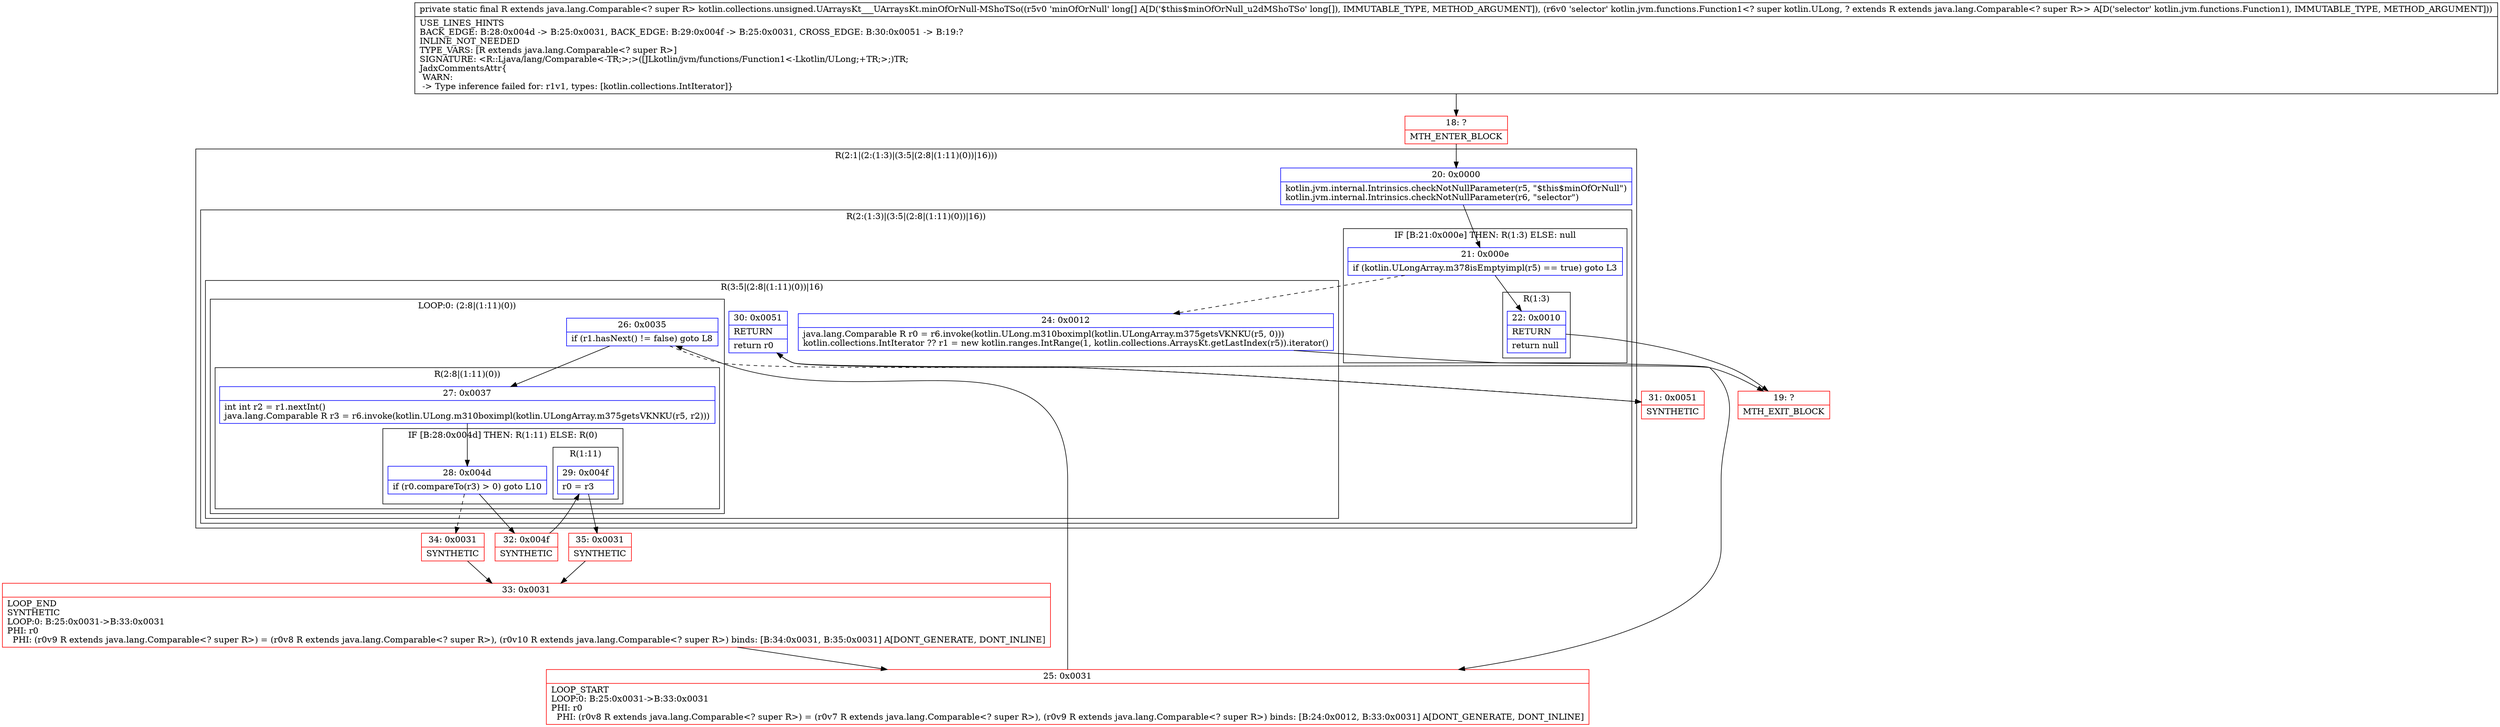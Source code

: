 digraph "CFG forkotlin.collections.unsigned.UArraysKt___UArraysKt.minOfOrNull\-MShoTSo([JLkotlin\/jvm\/functions\/Function1;)Ljava\/lang\/Comparable;" {
subgraph cluster_Region_787138870 {
label = "R(2:1|(2:(1:3)|(3:5|(2:8|(1:11)(0))|16)))";
node [shape=record,color=blue];
Node_20 [shape=record,label="{20\:\ 0x0000|kotlin.jvm.internal.Intrinsics.checkNotNullParameter(r5, \"$this$minOfOrNull\")\lkotlin.jvm.internal.Intrinsics.checkNotNullParameter(r6, \"selector\")\l}"];
subgraph cluster_Region_1147330563 {
label = "R(2:(1:3)|(3:5|(2:8|(1:11)(0))|16))";
node [shape=record,color=blue];
subgraph cluster_IfRegion_573945197 {
label = "IF [B:21:0x000e] THEN: R(1:3) ELSE: null";
node [shape=record,color=blue];
Node_21 [shape=record,label="{21\:\ 0x000e|if (kotlin.ULongArray.m378isEmptyimpl(r5) == true) goto L3\l}"];
subgraph cluster_Region_440615791 {
label = "R(1:3)";
node [shape=record,color=blue];
Node_22 [shape=record,label="{22\:\ 0x0010|RETURN\l|return null\l}"];
}
}
subgraph cluster_Region_1575530469 {
label = "R(3:5|(2:8|(1:11)(0))|16)";
node [shape=record,color=blue];
Node_24 [shape=record,label="{24\:\ 0x0012|java.lang.Comparable R r0 = r6.invoke(kotlin.ULong.m310boximpl(kotlin.ULongArray.m375getsVKNKU(r5, 0)))\lkotlin.collections.IntIterator ?? r1 = new kotlin.ranges.IntRange(1, kotlin.collections.ArraysKt.getLastIndex(r5)).iterator()\l}"];
subgraph cluster_LoopRegion_1198458049 {
label = "LOOP:0: (2:8|(1:11)(0))";
node [shape=record,color=blue];
Node_26 [shape=record,label="{26\:\ 0x0035|if (r1.hasNext() != false) goto L8\l}"];
subgraph cluster_Region_1608522830 {
label = "R(2:8|(1:11)(0))";
node [shape=record,color=blue];
Node_27 [shape=record,label="{27\:\ 0x0037|int int r2 = r1.nextInt()\ljava.lang.Comparable R r3 = r6.invoke(kotlin.ULong.m310boximpl(kotlin.ULongArray.m375getsVKNKU(r5, r2)))\l}"];
subgraph cluster_IfRegion_326061895 {
label = "IF [B:28:0x004d] THEN: R(1:11) ELSE: R(0)";
node [shape=record,color=blue];
Node_28 [shape=record,label="{28\:\ 0x004d|if (r0.compareTo(r3) \> 0) goto L10\l}"];
subgraph cluster_Region_1614013841 {
label = "R(1:11)";
node [shape=record,color=blue];
Node_29 [shape=record,label="{29\:\ 0x004f|r0 = r3\l}"];
}
subgraph cluster_Region_1654164072 {
label = "R(0)";
node [shape=record,color=blue];
}
}
}
}
Node_30 [shape=record,label="{30\:\ 0x0051|RETURN\l|return r0\l}"];
}
}
}
Node_18 [shape=record,color=red,label="{18\:\ ?|MTH_ENTER_BLOCK\l}"];
Node_19 [shape=record,color=red,label="{19\:\ ?|MTH_EXIT_BLOCK\l}"];
Node_25 [shape=record,color=red,label="{25\:\ 0x0031|LOOP_START\lLOOP:0: B:25:0x0031\-\>B:33:0x0031\lPHI: r0 \l  PHI: (r0v8 R extends java.lang.Comparable\<? super R\>) = (r0v7 R extends java.lang.Comparable\<? super R\>), (r0v9 R extends java.lang.Comparable\<? super R\>) binds: [B:24:0x0012, B:33:0x0031] A[DONT_GENERATE, DONT_INLINE]\l}"];
Node_32 [shape=record,color=red,label="{32\:\ 0x004f|SYNTHETIC\l}"];
Node_35 [shape=record,color=red,label="{35\:\ 0x0031|SYNTHETIC\l}"];
Node_33 [shape=record,color=red,label="{33\:\ 0x0031|LOOP_END\lSYNTHETIC\lLOOP:0: B:25:0x0031\-\>B:33:0x0031\lPHI: r0 \l  PHI: (r0v9 R extends java.lang.Comparable\<? super R\>) = (r0v8 R extends java.lang.Comparable\<? super R\>), (r0v10 R extends java.lang.Comparable\<? super R\>) binds: [B:34:0x0031, B:35:0x0031] A[DONT_GENERATE, DONT_INLINE]\l}"];
Node_34 [shape=record,color=red,label="{34\:\ 0x0031|SYNTHETIC\l}"];
Node_31 [shape=record,color=red,label="{31\:\ 0x0051|SYNTHETIC\l}"];
MethodNode[shape=record,label="{private static final R extends java.lang.Comparable\<? super R\> kotlin.collections.unsigned.UArraysKt___UArraysKt.minOfOrNull\-MShoTSo((r5v0 'minOfOrNull' long[] A[D('$this$minOfOrNull_u2dMShoTSo' long[]), IMMUTABLE_TYPE, METHOD_ARGUMENT]), (r6v0 'selector' kotlin.jvm.functions.Function1\<? super kotlin.ULong, ? extends R extends java.lang.Comparable\<? super R\>\> A[D('selector' kotlin.jvm.functions.Function1), IMMUTABLE_TYPE, METHOD_ARGUMENT]))  | USE_LINES_HINTS\lBACK_EDGE: B:28:0x004d \-\> B:25:0x0031, BACK_EDGE: B:29:0x004f \-\> B:25:0x0031, CROSS_EDGE: B:30:0x0051 \-\> B:19:?\lINLINE_NOT_NEEDED\lTYPE_VARS: [R extends java.lang.Comparable\<? super R\>]\lSIGNATURE: \<R::Ljava\/lang\/Comparable\<\-TR;\>;\>([JLkotlin\/jvm\/functions\/Function1\<\-Lkotlin\/ULong;+TR;\>;)TR;\lJadxCommentsAttr\{\l WARN: \l \-\> Type inference failed for: r1v1, types: [kotlin.collections.IntIterator]\}\l}"];
MethodNode -> Node_18;Node_20 -> Node_21;
Node_21 -> Node_22;
Node_21 -> Node_24[style=dashed];
Node_22 -> Node_19;
Node_24 -> Node_25;
Node_26 -> Node_27;
Node_26 -> Node_31[style=dashed];
Node_27 -> Node_28;
Node_28 -> Node_32;
Node_28 -> Node_34[style=dashed];
Node_29 -> Node_35;
Node_30 -> Node_19;
Node_18 -> Node_20;
Node_25 -> Node_26;
Node_32 -> Node_29;
Node_35 -> Node_33;
Node_33 -> Node_25;
Node_34 -> Node_33;
Node_31 -> Node_30;
}


